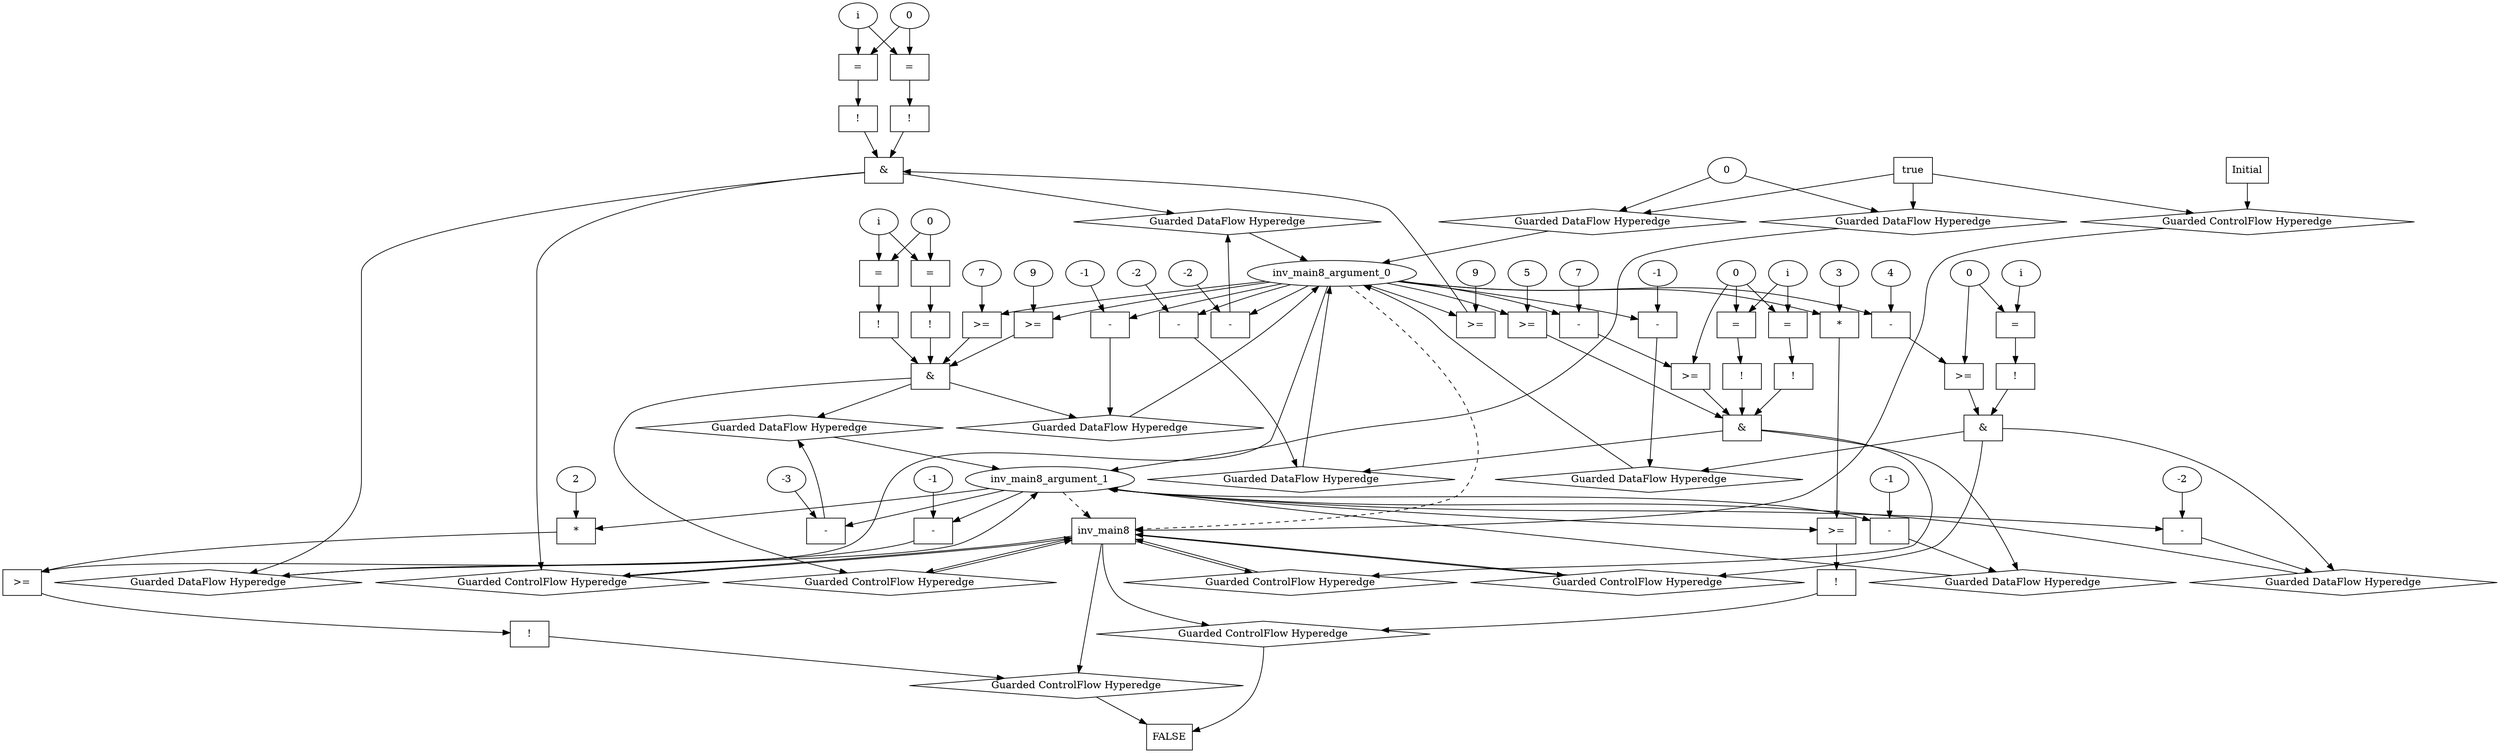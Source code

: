 digraph dag {
inv_main8 [label="inv_main8" shape="rect"];
FALSE [label="FALSE" shape="rect"];
Initial [label="Initial" shape="rect"];
ControlFowHyperEdge_0 [label="Guarded ControlFlow Hyperedge" shape="diamond"];
Initial -> ControlFowHyperEdge_0[label=""]
ControlFowHyperEdge_0 -> inv_main8[label=""]
ControlFowHyperEdge_1 [label="Guarded ControlFlow Hyperedge" shape="diamond"];
inv_main8 -> ControlFowHyperEdge_1[label=""]
ControlFowHyperEdge_1 -> inv_main8[label=""]
ControlFowHyperEdge_2 [label="Guarded ControlFlow Hyperedge" shape="diamond"];
inv_main8 -> ControlFowHyperEdge_2[label=""]
ControlFowHyperEdge_2 -> inv_main8[label=""]
ControlFowHyperEdge_3 [label="Guarded ControlFlow Hyperedge" shape="diamond"];
inv_main8 -> ControlFowHyperEdge_3[label=""]
ControlFowHyperEdge_3 -> inv_main8[label=""]
ControlFowHyperEdge_4 [label="Guarded ControlFlow Hyperedge" shape="diamond"];
inv_main8 -> ControlFowHyperEdge_4[label=""]
ControlFowHyperEdge_4 -> inv_main8[label=""]
ControlFowHyperEdge_5 [label="Guarded ControlFlow Hyperedge" shape="diamond"];
inv_main8 -> ControlFowHyperEdge_5[label=""]
ControlFowHyperEdge_5 -> FALSE[label=""]
ControlFowHyperEdge_6 [label="Guarded ControlFlow Hyperedge" shape="diamond"];
inv_main8 -> ControlFowHyperEdge_6[label=""]
ControlFowHyperEdge_6 -> FALSE[label=""]
inv_main8_argument_0 [label="inv_main8_argument_0" shape="oval"];
inv_main8_argument_0 -> inv_main8[label="" style="dashed"]
inv_main8_argument_1 [label="inv_main8_argument_1" shape="oval"];
inv_main8_argument_1 -> inv_main8[label="" style="dashed"]

true_0 [label="true" shape="rect"];
true_0->ControlFowHyperEdge_0 [label=""];
xxxinv_main8___Initial_0xxxdataFlow_0_node_0 [label="0"];

xxxinv_main8___Initial_0xxxdataFlow_0_node_0->DataFowHyperEdge_0_inv_main8_argument_0 [label=""];

xxxinv_main8___Initial_0xxxdataFlow_0_node_0->DataFowHyperEdge_0_inv_main8_argument_1 [label=""];
xxxinv_main8___inv_main8_1xxx_and [label="&" shape="rect"];
xxxinv_main8___inv_main8_1xxxguard_0_node_0 [label=">=" shape="rect"];
xxxinv_main8___inv_main8_1xxxguard_0_node_2 [label="9"];
inv_main8_argument_0->xxxinv_main8___inv_main8_1xxxguard_0_node_0
xxxinv_main8___inv_main8_1xxxguard_0_node_2->xxxinv_main8___inv_main8_1xxxguard_0_node_0

xxxinv_main8___inv_main8_1xxxguard_0_node_0->xxxinv_main8___inv_main8_1xxx_and [label=""];
xxxinv_main8___inv_main8_1xxxguard1_node_0 [label="!" shape="rect"];
xxxinv_main8___inv_main8_1xxxguard1_node_1 [label="=" shape="rect"];
xxxinv_main8___inv_main8_1xxxguard1_node_2 [label="i"];
xxxinv_main8___inv_main8_1xxxguard1_node_3 [label="0"];
xxxinv_main8___inv_main8_1xxxguard1_node_1->xxxinv_main8___inv_main8_1xxxguard1_node_0
xxxinv_main8___inv_main8_1xxxguard1_node_2->xxxinv_main8___inv_main8_1xxxguard1_node_1
xxxinv_main8___inv_main8_1xxxguard1_node_3->xxxinv_main8___inv_main8_1xxxguard1_node_1

xxxinv_main8___inv_main8_1xxxguard1_node_0->xxxinv_main8___inv_main8_1xxx_and [label=""];
xxxinv_main8___inv_main8_1xxxguard2_node_0 [label="!" shape="rect"];
xxxinv_main8___inv_main8_1xxxguard2_node_1 [label="=" shape="rect"];
xxxinv_main8___inv_main8_1xxxguard2_node_1->xxxinv_main8___inv_main8_1xxxguard2_node_0
xxxinv_main8___inv_main8_1xxxguard1_node_2->xxxinv_main8___inv_main8_1xxxguard2_node_1
xxxinv_main8___inv_main8_1xxxguard1_node_3->xxxinv_main8___inv_main8_1xxxguard2_node_1

xxxinv_main8___inv_main8_1xxxguard2_node_0->xxxinv_main8___inv_main8_1xxx_and [label=""];
xxxinv_main8___inv_main8_1xxx_and->ControlFowHyperEdge_1 [label=""];
xxxinv_main8___inv_main8_1xxxdataFlow_0_node_0 [label="-" shape="rect"];
xxxinv_main8___inv_main8_1xxxdataFlow_0_node_2 [label="-2"];
inv_main8_argument_0->xxxinv_main8___inv_main8_1xxxdataFlow_0_node_0
xxxinv_main8___inv_main8_1xxxdataFlow_0_node_2->xxxinv_main8___inv_main8_1xxxdataFlow_0_node_0

xxxinv_main8___inv_main8_1xxxdataFlow_0_node_0->DataFowHyperEdge_1_inv_main8_argument_0 [label=""];
xxxinv_main8___inv_main8_1xxxdataFlow1_node_0 [label="-" shape="rect"];
xxxinv_main8___inv_main8_1xxxdataFlow1_node_2 [label="-1"];
inv_main8_argument_1->xxxinv_main8___inv_main8_1xxxdataFlow1_node_0
xxxinv_main8___inv_main8_1xxxdataFlow1_node_2->xxxinv_main8___inv_main8_1xxxdataFlow1_node_0

xxxinv_main8___inv_main8_1xxxdataFlow1_node_0->DataFowHyperEdge_1_inv_main8_argument_1 [label=""];
xxxinv_main8___inv_main8_2xxx_and [label="&" shape="rect"];
xxxinv_main8___inv_main8_2xxxguard_0_node_0 [label=">=" shape="rect"];
xxxinv_main8___inv_main8_2xxxguard_0_node_1 [label="9"];
xxxinv_main8___inv_main8_2xxxguard_0_node_1->xxxinv_main8___inv_main8_2xxxguard_0_node_0
inv_main8_argument_0->xxxinv_main8___inv_main8_2xxxguard_0_node_0

xxxinv_main8___inv_main8_2xxxguard_0_node_0->xxxinv_main8___inv_main8_2xxx_and [label=""];
xxxinv_main8___inv_main8_2xxxguard1_node_0 [label=">=" shape="rect"];
xxxinv_main8___inv_main8_2xxxguard1_node_2 [label="7"];
inv_main8_argument_0->xxxinv_main8___inv_main8_2xxxguard1_node_0
xxxinv_main8___inv_main8_2xxxguard1_node_2->xxxinv_main8___inv_main8_2xxxguard1_node_0

xxxinv_main8___inv_main8_2xxxguard1_node_0->xxxinv_main8___inv_main8_2xxx_and [label=""];
xxxinv_main8___inv_main8_2xxxguard2_node_0 [label="!" shape="rect"];
xxxinv_main8___inv_main8_2xxxguard2_node_1 [label="=" shape="rect"];
xxxinv_main8___inv_main8_2xxxguard2_node_2 [label="i"];
xxxinv_main8___inv_main8_2xxxguard2_node_3 [label="0"];
xxxinv_main8___inv_main8_2xxxguard2_node_1->xxxinv_main8___inv_main8_2xxxguard2_node_0
xxxinv_main8___inv_main8_2xxxguard2_node_2->xxxinv_main8___inv_main8_2xxxguard2_node_1
xxxinv_main8___inv_main8_2xxxguard2_node_3->xxxinv_main8___inv_main8_2xxxguard2_node_1

xxxinv_main8___inv_main8_2xxxguard2_node_0->xxxinv_main8___inv_main8_2xxx_and [label=""];
xxxinv_main8___inv_main8_2xxxguard3_node_0 [label="!" shape="rect"];
xxxinv_main8___inv_main8_2xxxguard3_node_1 [label="=" shape="rect"];
xxxinv_main8___inv_main8_2xxxguard3_node_1->xxxinv_main8___inv_main8_2xxxguard3_node_0
xxxinv_main8___inv_main8_2xxxguard2_node_2->xxxinv_main8___inv_main8_2xxxguard3_node_1
xxxinv_main8___inv_main8_2xxxguard2_node_3->xxxinv_main8___inv_main8_2xxxguard3_node_1

xxxinv_main8___inv_main8_2xxxguard3_node_0->xxxinv_main8___inv_main8_2xxx_and [label=""];
xxxinv_main8___inv_main8_2xxx_and->ControlFowHyperEdge_2 [label=""];
xxxinv_main8___inv_main8_2xxxdataFlow_0_node_0 [label="-" shape="rect"];
xxxinv_main8___inv_main8_2xxxdataFlow_0_node_2 [label="-1"];
inv_main8_argument_0->xxxinv_main8___inv_main8_2xxxdataFlow_0_node_0
xxxinv_main8___inv_main8_2xxxdataFlow_0_node_2->xxxinv_main8___inv_main8_2xxxdataFlow_0_node_0

xxxinv_main8___inv_main8_2xxxdataFlow_0_node_0->DataFowHyperEdge_2_inv_main8_argument_0 [label=""];
xxxinv_main8___inv_main8_2xxxdataFlow1_node_0 [label="-" shape="rect"];
xxxinv_main8___inv_main8_2xxxdataFlow1_node_2 [label="-3"];
inv_main8_argument_1->xxxinv_main8___inv_main8_2xxxdataFlow1_node_0
xxxinv_main8___inv_main8_2xxxdataFlow1_node_2->xxxinv_main8___inv_main8_2xxxdataFlow1_node_0

xxxinv_main8___inv_main8_2xxxdataFlow1_node_0->DataFowHyperEdge_2_inv_main8_argument_1 [label=""];
xxxinv_main8___inv_main8_3xxx_and [label="&" shape="rect"];
xxxinv_main8___inv_main8_3xxxguard_0_node_0 [label=">=" shape="rect"];
xxxinv_main8___inv_main8_3xxxguard_0_node_1 [label="0"];
xxxinv_main8___inv_main8_3xxxguard_0_node_2 [label="-" shape="rect"];
xxxinv_main8___inv_main8_3xxxguard_0_node_4 [label="7"];
xxxinv_main8___inv_main8_3xxxguard_0_node_1->xxxinv_main8___inv_main8_3xxxguard_0_node_0
xxxinv_main8___inv_main8_3xxxguard_0_node_2->xxxinv_main8___inv_main8_3xxxguard_0_node_0
inv_main8_argument_0->xxxinv_main8___inv_main8_3xxxguard_0_node_2
xxxinv_main8___inv_main8_3xxxguard_0_node_4->xxxinv_main8___inv_main8_3xxxguard_0_node_2

xxxinv_main8___inv_main8_3xxxguard_0_node_0->xxxinv_main8___inv_main8_3xxx_and [label=""];
xxxinv_main8___inv_main8_3xxxguard1_node_0 [label=">=" shape="rect"];
xxxinv_main8___inv_main8_3xxxguard1_node_2 [label="5"];
inv_main8_argument_0->xxxinv_main8___inv_main8_3xxxguard1_node_0
xxxinv_main8___inv_main8_3xxxguard1_node_2->xxxinv_main8___inv_main8_3xxxguard1_node_0

xxxinv_main8___inv_main8_3xxxguard1_node_0->xxxinv_main8___inv_main8_3xxx_and [label=""];
xxxinv_main8___inv_main8_3xxxguard2_node_0 [label="!" shape="rect"];
xxxinv_main8___inv_main8_3xxxguard2_node_1 [label="=" shape="rect"];
xxxinv_main8___inv_main8_3xxxguard2_node_2 [label="i"];
xxxinv_main8___inv_main8_3xxxguard2_node_1->xxxinv_main8___inv_main8_3xxxguard2_node_0
xxxinv_main8___inv_main8_3xxxguard2_node_2->xxxinv_main8___inv_main8_3xxxguard2_node_1
xxxinv_main8___inv_main8_3xxxguard_0_node_1->xxxinv_main8___inv_main8_3xxxguard2_node_1

xxxinv_main8___inv_main8_3xxxguard2_node_0->xxxinv_main8___inv_main8_3xxx_and [label=""];
xxxinv_main8___inv_main8_3xxxguard3_node_0 [label="!" shape="rect"];
xxxinv_main8___inv_main8_3xxxguard3_node_1 [label="=" shape="rect"];
xxxinv_main8___inv_main8_3xxxguard3_node_1->xxxinv_main8___inv_main8_3xxxguard3_node_0
xxxinv_main8___inv_main8_3xxxguard2_node_2->xxxinv_main8___inv_main8_3xxxguard3_node_1
xxxinv_main8___inv_main8_3xxxguard_0_node_1->xxxinv_main8___inv_main8_3xxxguard3_node_1

xxxinv_main8___inv_main8_3xxxguard3_node_0->xxxinv_main8___inv_main8_3xxx_and [label=""];
xxxinv_main8___inv_main8_3xxx_and->ControlFowHyperEdge_3 [label=""];
xxxinv_main8___inv_main8_3xxxdataFlow_0_node_0 [label="-" shape="rect"];
xxxinv_main8___inv_main8_3xxxdataFlow_0_node_2 [label="-2"];
inv_main8_argument_0->xxxinv_main8___inv_main8_3xxxdataFlow_0_node_0
xxxinv_main8___inv_main8_3xxxdataFlow_0_node_2->xxxinv_main8___inv_main8_3xxxdataFlow_0_node_0

xxxinv_main8___inv_main8_3xxxdataFlow_0_node_0->DataFowHyperEdge_3_inv_main8_argument_0 [label=""];
xxxinv_main8___inv_main8_3xxxdataFlow1_node_0 [label="-" shape="rect"];
xxxinv_main8___inv_main8_3xxxdataFlow1_node_2 [label="-1"];
inv_main8_argument_1->xxxinv_main8___inv_main8_3xxxdataFlow1_node_0
xxxinv_main8___inv_main8_3xxxdataFlow1_node_2->xxxinv_main8___inv_main8_3xxxdataFlow1_node_0

xxxinv_main8___inv_main8_3xxxdataFlow1_node_0->DataFowHyperEdge_3_inv_main8_argument_1 [label=""];
xxxinv_main8___inv_main8_4xxx_and [label="&" shape="rect"];
xxxinv_main8___inv_main8_4xxxguard_0_node_0 [label=">=" shape="rect"];
xxxinv_main8___inv_main8_4xxxguard_0_node_1 [label="0"];
xxxinv_main8___inv_main8_4xxxguard_0_node_2 [label="-" shape="rect"];
xxxinv_main8___inv_main8_4xxxguard_0_node_4 [label="4"];
xxxinv_main8___inv_main8_4xxxguard_0_node_1->xxxinv_main8___inv_main8_4xxxguard_0_node_0
xxxinv_main8___inv_main8_4xxxguard_0_node_2->xxxinv_main8___inv_main8_4xxxguard_0_node_0
inv_main8_argument_0->xxxinv_main8___inv_main8_4xxxguard_0_node_2
xxxinv_main8___inv_main8_4xxxguard_0_node_4->xxxinv_main8___inv_main8_4xxxguard_0_node_2

xxxinv_main8___inv_main8_4xxxguard_0_node_0->xxxinv_main8___inv_main8_4xxx_and [label=""];
xxxinv_main8___inv_main8_4xxxguard1_node_0 [label="!" shape="rect"];
xxxinv_main8___inv_main8_4xxxguard1_node_1 [label="=" shape="rect"];
xxxinv_main8___inv_main8_4xxxguard1_node_2 [label="i"];
xxxinv_main8___inv_main8_4xxxguard1_node_1->xxxinv_main8___inv_main8_4xxxguard1_node_0
xxxinv_main8___inv_main8_4xxxguard1_node_2->xxxinv_main8___inv_main8_4xxxguard1_node_1
xxxinv_main8___inv_main8_4xxxguard_0_node_1->xxxinv_main8___inv_main8_4xxxguard1_node_1

xxxinv_main8___inv_main8_4xxxguard1_node_0->xxxinv_main8___inv_main8_4xxx_and [label=""];
xxxinv_main8___inv_main8_4xxx_and->ControlFowHyperEdge_4 [label=""];
xxxinv_main8___inv_main8_4xxxdataFlow_0_node_0 [label="-" shape="rect"];
xxxinv_main8___inv_main8_4xxxdataFlow_0_node_2 [label="-1"];
inv_main8_argument_0->xxxinv_main8___inv_main8_4xxxdataFlow_0_node_0
xxxinv_main8___inv_main8_4xxxdataFlow_0_node_2->xxxinv_main8___inv_main8_4xxxdataFlow_0_node_0

xxxinv_main8___inv_main8_4xxxdataFlow_0_node_0->DataFowHyperEdge_4_inv_main8_argument_0 [label=""];
xxxinv_main8___inv_main8_4xxxdataFlow1_node_0 [label="-" shape="rect"];
xxxinv_main8___inv_main8_4xxxdataFlow1_node_2 [label="-2"];
inv_main8_argument_1->xxxinv_main8___inv_main8_4xxxdataFlow1_node_0
xxxinv_main8___inv_main8_4xxxdataFlow1_node_2->xxxinv_main8___inv_main8_4xxxdataFlow1_node_0

xxxinv_main8___inv_main8_4xxxdataFlow1_node_0->DataFowHyperEdge_4_inv_main8_argument_1 [label=""];
xxxFALSE___inv_main8_5xxxguard_0_node_0 [label="!" shape="rect"];
xxxFALSE___inv_main8_5xxxguard_0_node_1 [label=">=" shape="rect"];
xxxFALSE___inv_main8_5xxxguard_0_node_2 [label="*" shape="rect"];
xxxFALSE___inv_main8_5xxxguard_0_node_3 [label="2"];
xxxFALSE___inv_main8_5xxxguard_0_node_1->xxxFALSE___inv_main8_5xxxguard_0_node_0
xxxFALSE___inv_main8_5xxxguard_0_node_2->xxxFALSE___inv_main8_5xxxguard_0_node_1
inv_main8_argument_0->xxxFALSE___inv_main8_5xxxguard_0_node_1
xxxFALSE___inv_main8_5xxxguard_0_node_3->xxxFALSE___inv_main8_5xxxguard_0_node_2
inv_main8_argument_1->xxxFALSE___inv_main8_5xxxguard_0_node_2

xxxFALSE___inv_main8_5xxxguard_0_node_0->ControlFowHyperEdge_5 [label=""];
xxxFALSE___inv_main8_6xxxguard_0_node_0 [label="!" shape="rect"];
xxxFALSE___inv_main8_6xxxguard_0_node_1 [label=">=" shape="rect"];
xxxFALSE___inv_main8_6xxxguard_0_node_2 [label="*" shape="rect"];
xxxFALSE___inv_main8_6xxxguard_0_node_3 [label="3"];
xxxFALSE___inv_main8_6xxxguard_0_node_1->xxxFALSE___inv_main8_6xxxguard_0_node_0
xxxFALSE___inv_main8_6xxxguard_0_node_2->xxxFALSE___inv_main8_6xxxguard_0_node_1
inv_main8_argument_1->xxxFALSE___inv_main8_6xxxguard_0_node_1
xxxFALSE___inv_main8_6xxxguard_0_node_3->xxxFALSE___inv_main8_6xxxguard_0_node_2
inv_main8_argument_0->xxxFALSE___inv_main8_6xxxguard_0_node_2

xxxFALSE___inv_main8_6xxxguard_0_node_0->ControlFowHyperEdge_6 [label=""];
DataFowHyperEdge_0_inv_main8_argument_0 [label="Guarded DataFlow Hyperedge" shape="diamond"];
DataFowHyperEdge_0_inv_main8_argument_0 -> inv_main8_argument_0[label=""]
true_0->DataFowHyperEdge_0_inv_main8_argument_0 [label=""];
DataFowHyperEdge_0_inv_main8_argument_1 [label="Guarded DataFlow Hyperedge" shape="diamond"];
DataFowHyperEdge_0_inv_main8_argument_1 -> inv_main8_argument_1[label=""]
true_0->DataFowHyperEdge_0_inv_main8_argument_1 [label=""];
DataFowHyperEdge_1_inv_main8_argument_0 [label="Guarded DataFlow Hyperedge" shape="diamond"];
DataFowHyperEdge_1_inv_main8_argument_0 -> inv_main8_argument_0[label=""]
xxxinv_main8___inv_main8_1xxx_and -> DataFowHyperEdge_1_inv_main8_argument_0[label=""]
DataFowHyperEdge_1_inv_main8_argument_1 [label="Guarded DataFlow Hyperedge" shape="diamond"];
DataFowHyperEdge_1_inv_main8_argument_1 -> inv_main8_argument_1[label=""]
xxxinv_main8___inv_main8_1xxx_and -> DataFowHyperEdge_1_inv_main8_argument_1[label=""]
DataFowHyperEdge_2_inv_main8_argument_0 [label="Guarded DataFlow Hyperedge" shape="diamond"];
DataFowHyperEdge_2_inv_main8_argument_0 -> inv_main8_argument_0[label=""]
xxxinv_main8___inv_main8_2xxx_and -> DataFowHyperEdge_2_inv_main8_argument_0[label=""]
DataFowHyperEdge_2_inv_main8_argument_1 [label="Guarded DataFlow Hyperedge" shape="diamond"];
DataFowHyperEdge_2_inv_main8_argument_1 -> inv_main8_argument_1[label=""]
xxxinv_main8___inv_main8_2xxx_and -> DataFowHyperEdge_2_inv_main8_argument_1[label=""]
DataFowHyperEdge_3_inv_main8_argument_0 [label="Guarded DataFlow Hyperedge" shape="diamond"];
DataFowHyperEdge_3_inv_main8_argument_0 -> inv_main8_argument_0[label=""]
xxxinv_main8___inv_main8_3xxx_and -> DataFowHyperEdge_3_inv_main8_argument_0[label=""]
DataFowHyperEdge_3_inv_main8_argument_1 [label="Guarded DataFlow Hyperedge" shape="diamond"];
DataFowHyperEdge_3_inv_main8_argument_1 -> inv_main8_argument_1[label=""]
xxxinv_main8___inv_main8_3xxx_and -> DataFowHyperEdge_3_inv_main8_argument_1[label=""]
DataFowHyperEdge_4_inv_main8_argument_0 [label="Guarded DataFlow Hyperedge" shape="diamond"];
DataFowHyperEdge_4_inv_main8_argument_0 -> inv_main8_argument_0[label=""]
xxxinv_main8___inv_main8_4xxx_and -> DataFowHyperEdge_4_inv_main8_argument_0[label=""]
DataFowHyperEdge_4_inv_main8_argument_1 [label="Guarded DataFlow Hyperedge" shape="diamond"];
DataFowHyperEdge_4_inv_main8_argument_1 -> inv_main8_argument_1[label=""]
xxxinv_main8___inv_main8_4xxx_and -> DataFowHyperEdge_4_inv_main8_argument_1[label=""]
}
